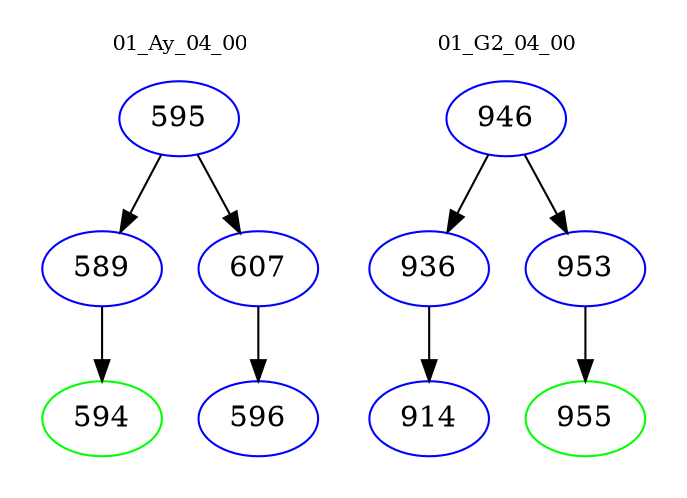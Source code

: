 digraph{
subgraph cluster_0 {
color = white
label = "01_Ay_04_00";
fontsize=10;
T0_595 [label="595", color="blue"]
T0_595 -> T0_589 [color="black"]
T0_589 [label="589", color="blue"]
T0_589 -> T0_594 [color="black"]
T0_594 [label="594", color="green"]
T0_595 -> T0_607 [color="black"]
T0_607 [label="607", color="blue"]
T0_607 -> T0_596 [color="black"]
T0_596 [label="596", color="blue"]
}
subgraph cluster_1 {
color = white
label = "01_G2_04_00";
fontsize=10;
T1_946 [label="946", color="blue"]
T1_946 -> T1_936 [color="black"]
T1_936 [label="936", color="blue"]
T1_936 -> T1_914 [color="black"]
T1_914 [label="914", color="blue"]
T1_946 -> T1_953 [color="black"]
T1_953 [label="953", color="blue"]
T1_953 -> T1_955 [color="black"]
T1_955 [label="955", color="green"]
}
}
